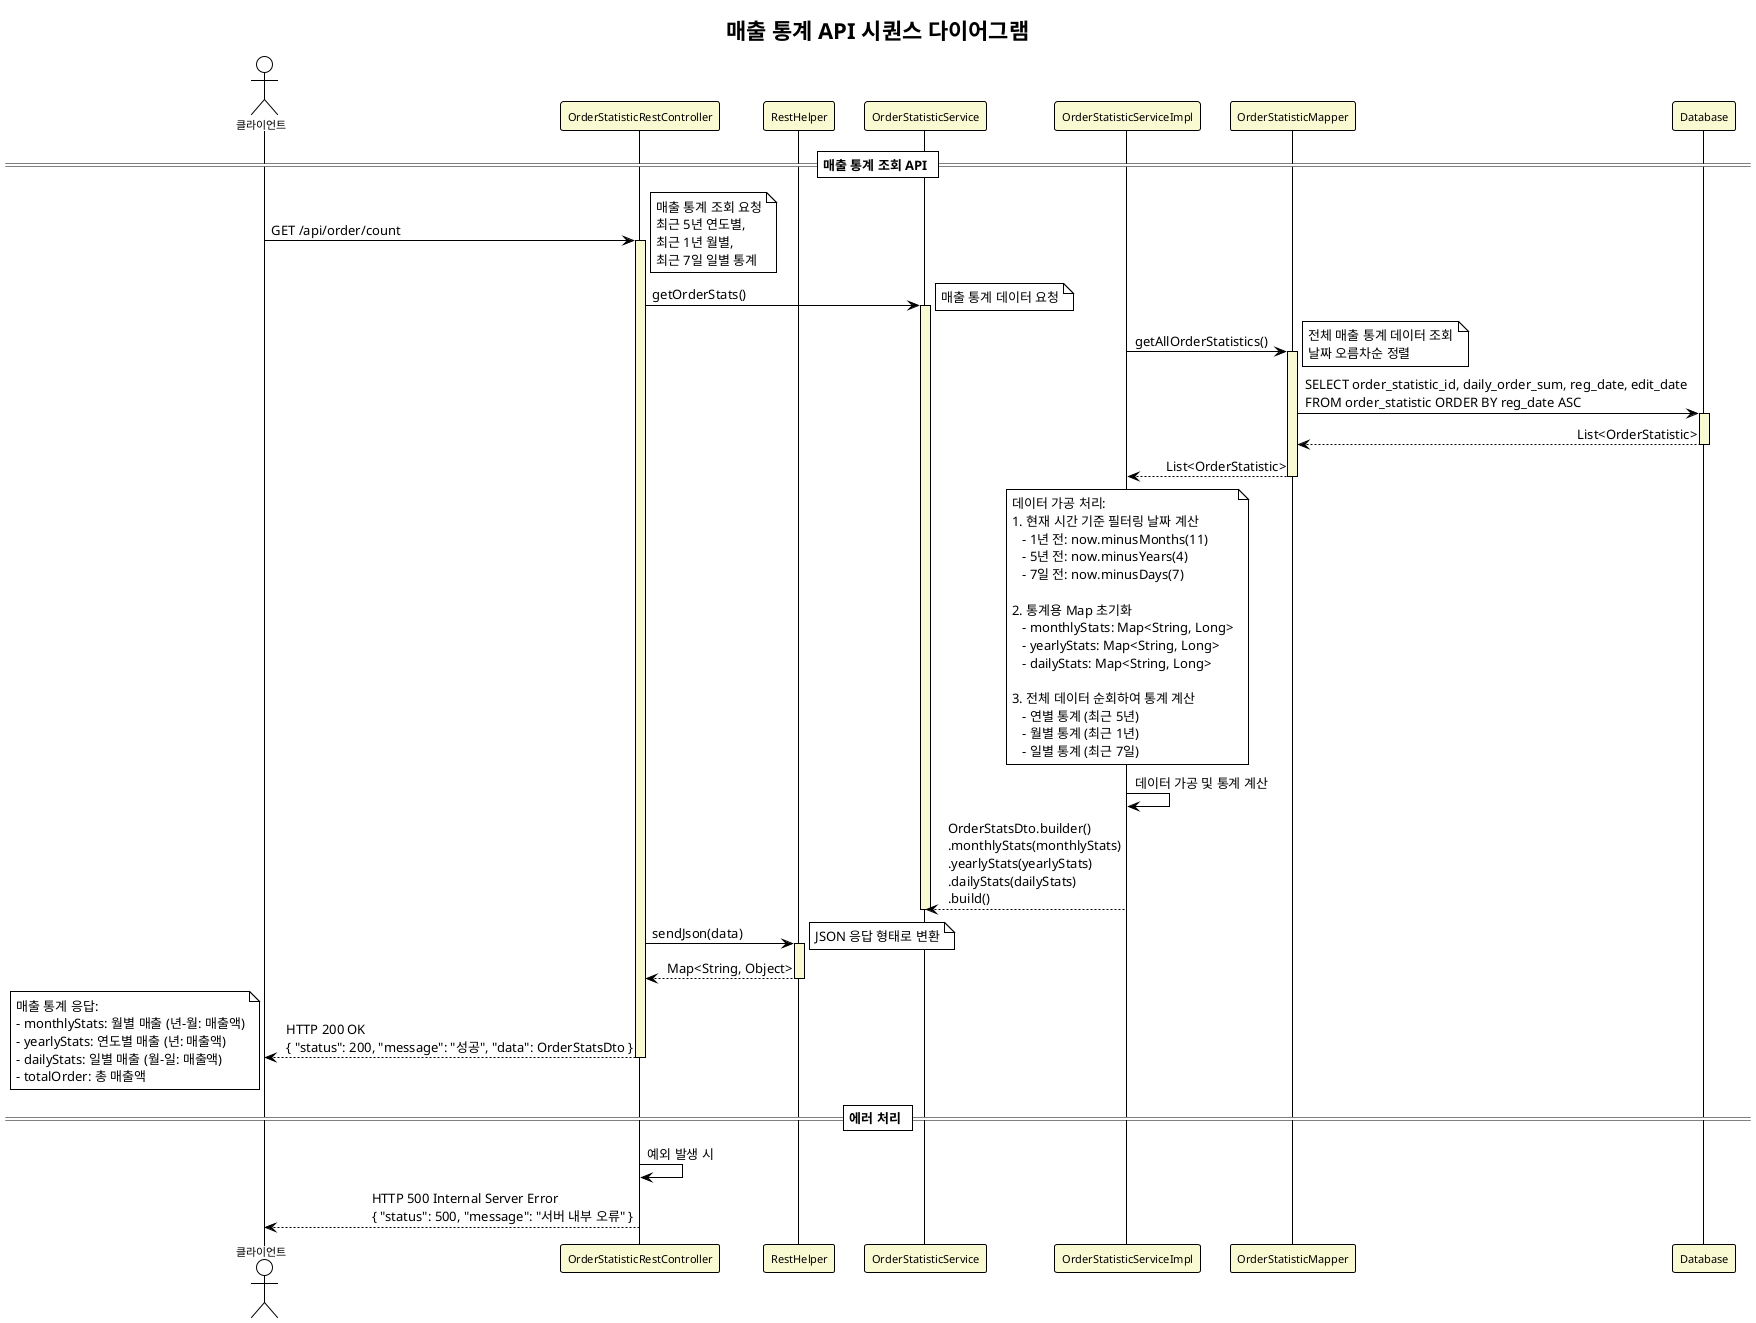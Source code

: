 @startuml OrderStatisticRestController
!theme plain
skinparam sequence {
    ArrowColor Black
    ActorBorderColor Black
    LifeLineBorderColor Black
    LifeLineBackgroundColor LightGoldenRodYellow
    ParticipantBorderColor Black
    ParticipantBackgroundColor LightGoldenRodYellow
    ParticipantFontSize 11
    ActorFontSize 11
    MessageAlign direction
}

title 매출 통계 API 시퀀스 다이어그램

actor Client as "클라이언트"
participant OrderStatisticRestController as "OrderStatisticRestController"
participant RestHelper as "RestHelper"
participant OrderStatisticService as "OrderStatisticService"
participant OrderStatisticServiceImpl as "OrderStatisticServiceImpl"
participant OrderStatisticMapper as "OrderStatisticMapper"
participant Database as "Database"

== 매출 통계 조회 API ==

Client -> OrderStatisticRestController: GET /api/order/count
note right
  매출 통계 조회 요청
  최근 5년 연도별, 
  최근 1년 월별,
  최근 7일 일별 통계
end note

activate OrderStatisticRestController

OrderStatisticRestController -> OrderStatisticService: getOrderStats()
note right
  매출 통계 데이터 요청
end note

activate OrderStatisticService

OrderStatisticServiceImpl -> OrderStatisticMapper: getAllOrderStatistics()
note right
  전체 매출 통계 데이터 조회
  날짜 오름차순 정렬
end note

activate OrderStatisticMapper

OrderStatisticMapper -> Database: SELECT order_statistic_id, daily_order_sum, reg_date, edit_date\nFROM order_statistic ORDER BY reg_date ASC
activate Database
Database --> OrderStatisticMapper: List<OrderStatistic>
deactivate Database

OrderStatisticMapper --> OrderStatisticServiceImpl: List<OrderStatistic>
deactivate OrderStatisticMapper

note over OrderStatisticServiceImpl
  데이터 가공 처리:
  1. 현재 시간 기준 필터링 날짜 계산
     - 1년 전: now.minusMonths(11)
     - 5년 전: now.minusYears(4)
     - 7일 전: now.minusDays(7)
  
  2. 통계용 Map 초기화
     - monthlyStats: Map<String, Long>
     - yearlyStats: Map<String, Long>
     - dailyStats: Map<String, Long>
  
  3. 전체 데이터 순회하여 통계 계산
     - 연별 통계 (최근 5년)
     - 월별 통계 (최근 1년)
     - 일별 통계 (최근 7일)
end note

OrderStatisticServiceImpl -> OrderStatisticServiceImpl: 데이터 가공 및 통계 계산

OrderStatisticServiceImpl --> OrderStatisticService: OrderStatsDto.builder()\n.monthlyStats(monthlyStats)\n.yearlyStats(yearlyStats)\n.dailyStats(dailyStats)\n.build()
deactivate OrderStatisticService

OrderStatisticRestController -> RestHelper: sendJson(data)
note right
  JSON 응답 형태로 변환
end note

activate RestHelper
RestHelper --> OrderStatisticRestController: Map<String, Object>
deactivate RestHelper

OrderStatisticRestController --> Client: HTTP 200 OK\n{ "status": 200, "message": "성공", "data": OrderStatsDto }
note left
  매출 통계 응답:
  - monthlyStats: 월별 매출 (년-월: 매출액)
  - yearlyStats: 연도별 매출 (년: 매출액)
  - dailyStats: 일별 매출 (월-일: 매출액)
  - totalOrder: 총 매출액
end note

deactivate OrderStatisticRestController

== 에러 처리 ==

OrderStatisticRestController -> OrderStatisticRestController: 예외 발생 시
OrderStatisticRestController --> Client: HTTP 500 Internal Server Error\n{ "status": 500, "message": "서버 내부 오류" }

@enduml
